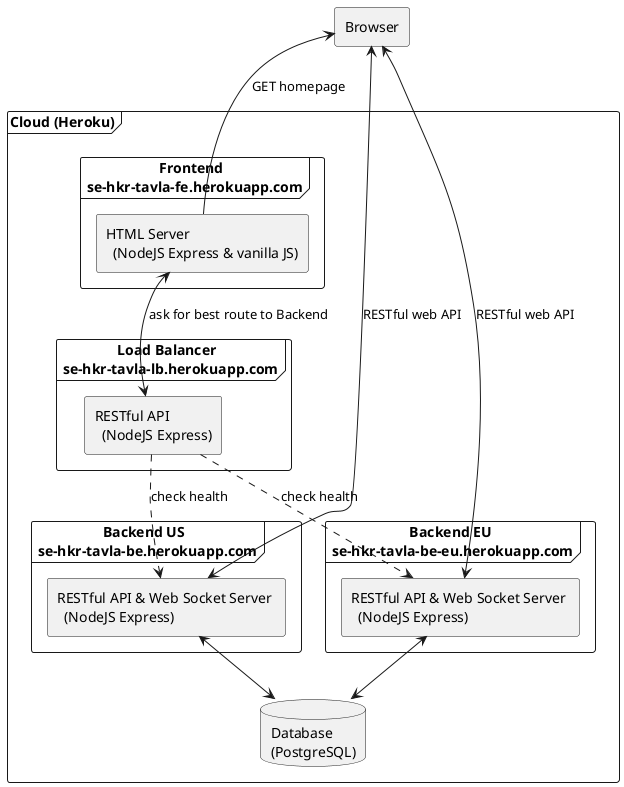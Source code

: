 @startuml

agent Browser as b

frame "Cloud (Heroku)" {
    frame "Frontend \n se-hkr-tavla-fe.herokuapp.com"{
        rectangle "HTML Server \n  (NodeJS Express & vanilla JS)" as fe
    }

    frame "Load Balancer \n se-hkr-tavla-lb.herokuapp.com" {
        rectangle "RESTful API\n  (NodeJS Express)" as lb
    }

    lb <-up-> fe :ask for best route to Backend

    frame "Backend US \n se-hkr-tavla-be.herokuapp.com" {
        rectangle "RESTful API & Web Socket Server \n  (NodeJS Express)" as us
    }

    frame "Backend EU\n se-hkr-tavla-be-eu.herokuapp.com" {
        rectangle "RESTful API & Web Socket Server \n  (NodeJS Express)" as eu
    }

    lb -down.> us :check health
    lb -down.> eu :check health

    database "Database\n(PostgreSQL)" as d
    eu <-down-> d
    us <-down-> d

}
b <-- fe :GET homepage
b <--> us :RESTful web API
b <--> eu :RESTful web API

@enduml

